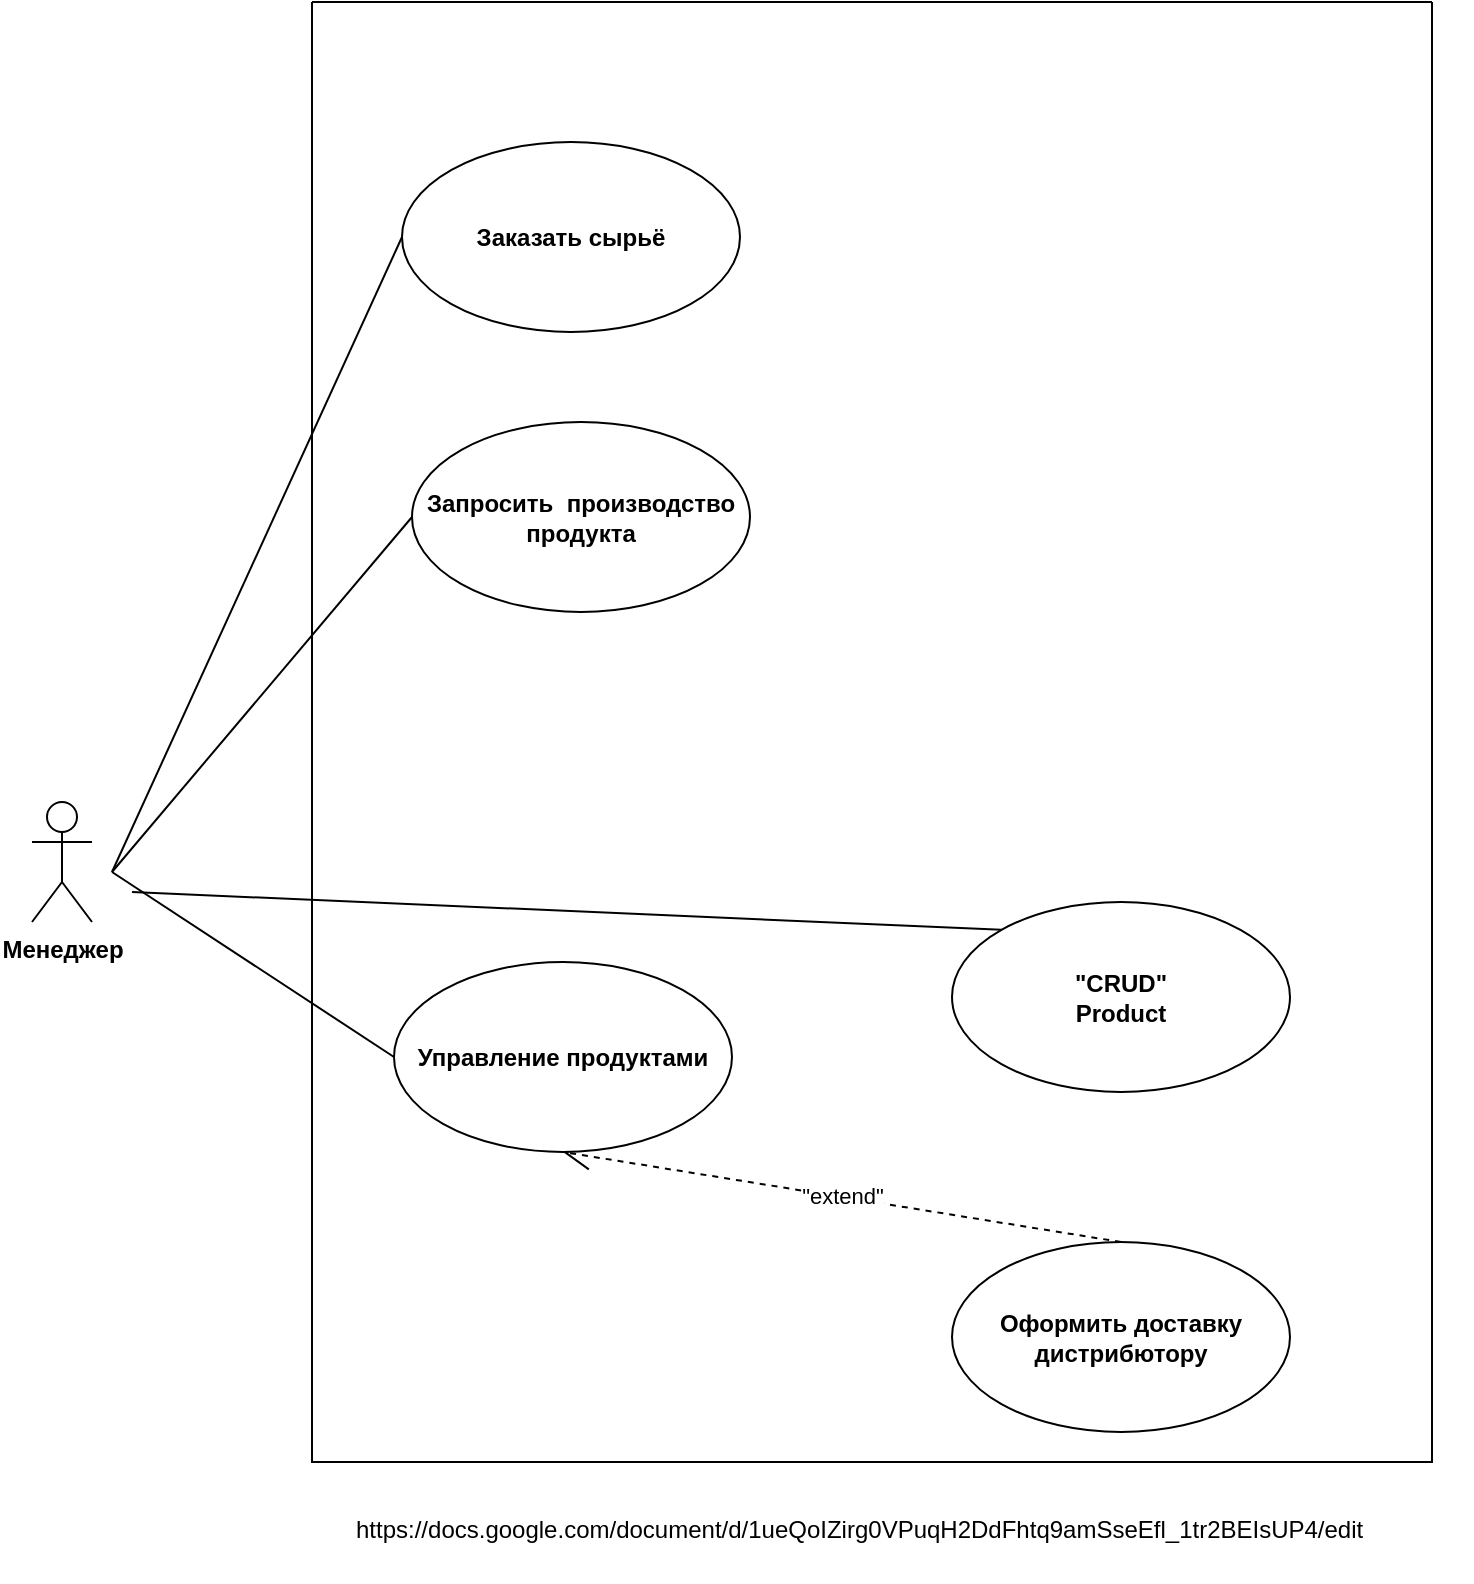 <mxfile version="22.0.0" type="device" pages="3">
  <diagram name="Page-1" id="51vcLLGkj3TvmhFwp4N6">
    <mxGraphModel dx="1767" dy="731" grid="1" gridSize="10" guides="1" tooltips="1" connect="1" arrows="1" fold="1" page="1" pageScale="1" pageWidth="850" pageHeight="1100" math="0" shadow="0">
      <root>
        <mxCell id="0" />
        <mxCell id="1" parent="0" />
        <mxCell id="UFL28t0XR0La8bw4v8uM-2" value="" style="endArrow=none;html=1;rounded=0;exitX=0.5;exitY=0.5;exitDx=0;exitDy=0;exitPerimeter=0;entryX=0;entryY=0;entryDx=0;entryDy=0;" edge="1" parent="1" target="kKZ2j6SWqv1Z6mxZS2dZ-1">
          <mxGeometry width="50" height="50" relative="1" as="geometry">
            <mxPoint x="160" y="625" as="sourcePoint" />
            <mxPoint x="301" y="708" as="targetPoint" />
          </mxGeometry>
        </mxCell>
        <mxCell id="6SahIN6AwEiKWJJaRVGE-1" value="Менеджер" style="shape=umlActor;verticalLabelPosition=bottom;verticalAlign=top;html=1;fontStyle=1" parent="1" vertex="1">
          <mxGeometry x="110" y="580" width="30" height="60" as="geometry" />
        </mxCell>
        <mxCell id="6SahIN6AwEiKWJJaRVGE-12" value="" style="endArrow=none;html=1;rounded=0;exitX=0.5;exitY=0.5;exitDx=0;exitDy=0;exitPerimeter=0;entryX=0;entryY=0.5;entryDx=0;entryDy=0;" parent="1" target="6SahIN6AwEiKWJJaRVGE-5" edge="1">
          <mxGeometry width="50" height="50" relative="1" as="geometry">
            <mxPoint x="150" y="615" as="sourcePoint" />
            <mxPoint x="315" y="492.5" as="targetPoint" />
          </mxGeometry>
        </mxCell>
        <mxCell id="0QLN2xNFQZ-OHUZJd2em-3" value="" style="endArrow=none;html=1;rounded=0;exitX=0.5;exitY=0.5;exitDx=0;exitDy=0;exitPerimeter=0;entryX=0;entryY=0.5;entryDx=0;entryDy=0;" parent="1" target="0QLN2xNFQZ-OHUZJd2em-1" edge="1">
          <mxGeometry width="50" height="50" relative="1" as="geometry">
            <mxPoint x="150" y="615" as="sourcePoint" />
            <mxPoint x="565" y="572.5" as="targetPoint" />
          </mxGeometry>
        </mxCell>
        <mxCell id="0QLN2xNFQZ-OHUZJd2em-9" value="" style="swimlane;startSize=0;" parent="1" vertex="1">
          <mxGeometry x="250" y="180" width="560" height="730" as="geometry">
            <mxRectangle x="180" y="20" width="50" height="40" as="alternateBounds" />
          </mxGeometry>
        </mxCell>
        <mxCell id="6SahIN6AwEiKWJJaRVGE-17" value="&lt;b&gt;Заказать сырьё&lt;/b&gt;" style="ellipse;whiteSpace=wrap;html=1;" parent="0QLN2xNFQZ-OHUZJd2em-9" vertex="1">
          <mxGeometry x="45" y="70" width="169" height="95" as="geometry" />
        </mxCell>
        <mxCell id="6SahIN6AwEiKWJJaRVGE-5" value="&lt;b&gt;Запросить&amp;nbsp; производство продукта&lt;/b&gt;" style="ellipse;whiteSpace=wrap;html=1;" parent="0QLN2xNFQZ-OHUZJd2em-9" vertex="1">
          <mxGeometry x="50" y="210" width="169" height="95" as="geometry" />
        </mxCell>
        <mxCell id="0QLN2xNFQZ-OHUZJd2em-6" value="&lt;b&gt;Оформить доставку&lt;br&gt;дистрибютору&lt;/b&gt;" style="ellipse;whiteSpace=wrap;html=1;" parent="0QLN2xNFQZ-OHUZJd2em-9" vertex="1">
          <mxGeometry x="320" y="620" width="169" height="95" as="geometry" />
        </mxCell>
        <mxCell id="0QLN2xNFQZ-OHUZJd2em-8" value="&quot;extend&quot;" style="endArrow=open;endSize=12;dashed=1;html=1;rounded=0;entryX=0.5;entryY=1;entryDx=0;entryDy=0;exitX=0.5;exitY=0;exitDx=0;exitDy=0;" parent="0QLN2xNFQZ-OHUZJd2em-9" source="0QLN2xNFQZ-OHUZJd2em-6" target="0QLN2xNFQZ-OHUZJd2em-1" edge="1">
          <mxGeometry width="160" relative="1" as="geometry">
            <mxPoint x="305" y="422.5" as="sourcePoint" />
            <mxPoint x="224" y="422.5" as="targetPoint" />
          </mxGeometry>
        </mxCell>
        <mxCell id="kKZ2j6SWqv1Z6mxZS2dZ-1" value="&lt;b&gt;&quot;CRUD&quot;&lt;br&gt;Product&lt;/b&gt;" style="ellipse;whiteSpace=wrap;html=1;" parent="0QLN2xNFQZ-OHUZJd2em-9" vertex="1">
          <mxGeometry x="320" y="450" width="169" height="95" as="geometry" />
        </mxCell>
        <mxCell id="0QLN2xNFQZ-OHUZJd2em-1" value="&lt;b&gt;Управление продуктами&lt;/b&gt;" style="ellipse;whiteSpace=wrap;html=1;" parent="0QLN2xNFQZ-OHUZJd2em-9" vertex="1">
          <mxGeometry x="41" y="480" width="169" height="95" as="geometry" />
        </mxCell>
        <mxCell id="0QLN2xNFQZ-OHUZJd2em-11" value="" style="endArrow=none;html=1;rounded=0;entryX=0;entryY=0.5;entryDx=0;entryDy=0;exitX=0.5;exitY=0.5;exitDx=0;exitDy=0;exitPerimeter=0;" parent="1" target="6SahIN6AwEiKWJJaRVGE-17" edge="1">
          <mxGeometry width="50" height="50" relative="1" as="geometry">
            <mxPoint x="150" y="615" as="sourcePoint" />
            <mxPoint x="355" y="550.5" as="targetPoint" />
          </mxGeometry>
        </mxCell>
        <UserObject label="https://docs.google.com/document/d/1ueQoIZirg0VPuqH2DdFhtq9amSseEfl_1tr2BEIsUP4/edit" link="https://docs.google.com/document/d/1ueQoIZirg0VPuqH2DdFhtq9amSseEfl_1tr2BEIsUP4/edit" id="0QLN2xNFQZ-OHUZJd2em-33">
          <mxCell style="text;whiteSpace=wrap;" parent="1" vertex="1">
            <mxGeometry x="270" y="930" width="560" height="40" as="geometry" />
          </mxCell>
        </UserObject>
      </root>
    </mxGraphModel>
  </diagram>
  <diagram id="CbOyvHo9jyXQnSb7Mpkq" name="Диаграмма деятельности">
    <mxGraphModel dx="1581" dy="654" grid="1" gridSize="10" guides="1" tooltips="1" connect="1" arrows="1" fold="1" page="1" pageScale="1" pageWidth="850" pageHeight="1100" math="0" shadow="0">
      <root>
        <mxCell id="0" />
        <mxCell id="1" parent="0" />
        <mxCell id="XxsuTX9YwqY8xxJxkQ_0-4" style="edgeStyle=orthogonalEdgeStyle;rounded=0;orthogonalLoop=1;jettySize=auto;html=1;entryX=0.5;entryY=0;entryDx=0;entryDy=0;" parent="1" source="WQwDI1_4iBWrYrFiM46r-1" target="XxsuTX9YwqY8xxJxkQ_0-1" edge="1">
          <mxGeometry relative="1" as="geometry" />
        </mxCell>
        <mxCell id="WQwDI1_4iBWrYrFiM46r-1" value="" style="ellipse;html=1;shape=startState;fillColor=#000000;strokeColor=#ff0000;" parent="1" vertex="1">
          <mxGeometry x="80" y="325" width="30" height="30" as="geometry" />
        </mxCell>
        <mxCell id="XxsuTX9YwqY8xxJxkQ_0-6" style="edgeStyle=orthogonalEdgeStyle;rounded=0;orthogonalLoop=1;jettySize=auto;html=1;entryX=0.5;entryY=0;entryDx=0;entryDy=0;" parent="1" source="XxsuTX9YwqY8xxJxkQ_0-1" target="XxsuTX9YwqY8xxJxkQ_0-5" edge="1">
          <mxGeometry relative="1" as="geometry" />
        </mxCell>
        <mxCell id="XxsuTX9YwqY8xxJxkQ_0-1" value="Запросить производство продукта" style="rounded=1;whiteSpace=wrap;html=1;arcSize=40;fontColor=#000000;fillColor=#ffffc0;strokeColor=#ff0000;" parent="1" vertex="1">
          <mxGeometry x="15" y="440" width="160" height="40" as="geometry" />
        </mxCell>
        <mxCell id="XxsuTX9YwqY8xxJxkQ_0-10" style="edgeStyle=orthogonalEdgeStyle;rounded=0;orthogonalLoop=1;jettySize=auto;html=1;" parent="1" source="XxsuTX9YwqY8xxJxkQ_0-5" target="XxsuTX9YwqY8xxJxkQ_0-7" edge="1">
          <mxGeometry relative="1" as="geometry" />
        </mxCell>
        <mxCell id="XxsuTX9YwqY8xxJxkQ_0-5" value="обработать запрос (тип, количество)" style="rounded=1;whiteSpace=wrap;html=1;arcSize=40;fontColor=#000000;fillColor=#ffffc0;strokeColor=#ff0000;" parent="1" vertex="1">
          <mxGeometry x="15" y="520" width="160" height="40" as="geometry" />
        </mxCell>
        <mxCell id="yq2tOHOmVXr4Yumr0Ujn-7" style="edgeStyle=orthogonalEdgeStyle;rounded=0;orthogonalLoop=1;jettySize=auto;html=1;entryX=0.5;entryY=0;entryDx=0;entryDy=0;" parent="1" source="XxsuTX9YwqY8xxJxkQ_0-7" target="yq2tOHOmVXr4Yumr0Ujn-8" edge="1">
          <mxGeometry relative="1" as="geometry">
            <mxPoint x="300" y="790.8" as="targetPoint" />
          </mxGeometry>
        </mxCell>
        <mxCell id="yq2tOHOmVXr4Yumr0Ujn-13" style="edgeStyle=orthogonalEdgeStyle;rounded=0;orthogonalLoop=1;jettySize=auto;html=1;exitX=1;exitY=0.5;exitDx=0;exitDy=0;entryX=0;entryY=0.5;entryDx=0;entryDy=0;" parent="1" source="XxsuTX9YwqY8xxJxkQ_0-7" target="yq2tOHOmVXr4Yumr0Ujn-12" edge="1">
          <mxGeometry relative="1" as="geometry" />
        </mxCell>
        <mxCell id="XxsuTX9YwqY8xxJxkQ_0-7" value="сырьё хватает для производства" style="rhombus;whiteSpace=wrap;html=1;fontColor=#000000;fillColor=#ffffc0;strokeColor=#ff0000;" parent="1" vertex="1">
          <mxGeometry x="25" y="588" width="140" height="70" as="geometry" />
        </mxCell>
        <mxCell id="yq2tOHOmVXr4Yumr0Ujn-1" value="" style="ellipse;html=1;shape=endState;fillColor=#000000;strokeColor=#ff0000;" parent="1" vertex="1">
          <mxGeometry x="80" y="935" width="30" height="30" as="geometry" />
        </mxCell>
        <mxCell id="yq2tOHOmVXr4Yumr0Ujn-61" style="edgeStyle=orthogonalEdgeStyle;rounded=0;orthogonalLoop=1;jettySize=auto;html=1;" parent="1" source="yq2tOHOmVXr4Yumr0Ujn-6" target="yq2tOHOmVXr4Yumr0Ujn-52" edge="1">
          <mxGeometry relative="1" as="geometry" />
        </mxCell>
        <mxCell id="yq2tOHOmVXr4Yumr0Ujn-6" value="Заказать сырьё у поставшиков" style="rounded=1;whiteSpace=wrap;html=1;arcSize=40;fontColor=#000000;fillColor=#ffffc0;strokeColor=#ff0000;" parent="1" vertex="1">
          <mxGeometry x="460" y="495" width="160" height="40" as="geometry" />
        </mxCell>
        <mxCell id="yq2tOHOmVXr4Yumr0Ujn-24" style="edgeStyle=orthogonalEdgeStyle;rounded=0;orthogonalLoop=1;jettySize=auto;html=1;entryX=0.5;entryY=0;entryDx=0;entryDy=0;" parent="1" source="yq2tOHOmVXr4Yumr0Ujn-8" target="yq2tOHOmVXr4Yumr0Ujn-1" edge="1">
          <mxGeometry relative="1" as="geometry" />
        </mxCell>
        <mxCell id="yq2tOHOmVXr4Yumr0Ujn-8" value="Отправить запрос в цех" style="rounded=1;whiteSpace=wrap;html=1;arcSize=40;fontColor=#000000;fillColor=#ffffc0;strokeColor=#ff0000;" parent="1" vertex="1">
          <mxGeometry x="15" y="820" width="160" height="40" as="geometry" />
        </mxCell>
        <mxCell id="yq2tOHOmVXr4Yumr0Ujn-9" value="да" style="text;html=1;align=center;verticalAlign=middle;resizable=0;points=[];autosize=1;strokeColor=none;fillColor=none;" parent="1" vertex="1">
          <mxGeometry x="50" y="680" width="40" height="30" as="geometry" />
        </mxCell>
        <mxCell id="yq2tOHOmVXr4Yumr0Ujn-10" value="нет" style="text;html=1;align=center;verticalAlign=middle;resizable=0;points=[];autosize=1;strokeColor=none;fillColor=none;" parent="1" vertex="1">
          <mxGeometry x="165" y="620" width="40" height="30" as="geometry" />
        </mxCell>
        <mxCell id="yq2tOHOmVXr4Yumr0Ujn-19" style="edgeStyle=orthogonalEdgeStyle;rounded=0;orthogonalLoop=1;jettySize=auto;html=1;exitX=0.5;exitY=1;exitDx=0;exitDy=0;" parent="1" source="yq2tOHOmVXr4Yumr0Ujn-12" edge="1">
          <mxGeometry relative="1" as="geometry">
            <mxPoint x="335" y="560" as="sourcePoint" />
            <mxPoint x="285.005" y="630" as="targetPoint" />
          </mxGeometry>
        </mxCell>
        <mxCell id="yq2tOHOmVXr4Yumr0Ujn-12" value="составить вариант заказа сырья" style="rounded=1;whiteSpace=wrap;html=1;arcSize=40;fontColor=#000000;fillColor=#ffffc0;strokeColor=#ff0000;" parent="1" vertex="1">
          <mxGeometry x="239.38" y="490" width="91.25" height="80" as="geometry" />
        </mxCell>
        <mxCell id="yq2tOHOmVXr4Yumr0Ujn-30" style="edgeStyle=orthogonalEdgeStyle;rounded=0;orthogonalLoop=1;jettySize=auto;html=1;entryX=0.5;entryY=0;entryDx=0;entryDy=0;exitX=0;exitY=0.5;exitDx=0;exitDy=0;" parent="1" source="Pl-4dBwoadcVYlF9yG0u-1" target="yq2tOHOmVXr4Yumr0Ujn-29" edge="1">
          <mxGeometry relative="1" as="geometry">
            <mxPoint x="267.5" y="635" as="sourcePoint" />
          </mxGeometry>
        </mxCell>
        <mxCell id="yq2tOHOmVXr4Yumr0Ujn-46" style="edgeStyle=orthogonalEdgeStyle;rounded=0;orthogonalLoop=1;jettySize=auto;html=1;exitX=1;exitY=0.5;exitDx=0;exitDy=0;" parent="1" source="Pl-4dBwoadcVYlF9yG0u-1" target="yq2tOHOmVXr4Yumr0Ujn-35" edge="1">
          <mxGeometry relative="1" as="geometry">
            <mxPoint x="330" y="680" as="targetPoint" />
            <mxPoint x="302.5" y="635" as="sourcePoint" />
          </mxGeometry>
        </mxCell>
        <mxCell id="yq2tOHOmVXr4Yumr0Ujn-27" value="" style="verticalLabelPosition=bottom;verticalAlign=top;html=1;shape=mxgraph.flowchart.or;" parent="1" vertex="1">
          <mxGeometry x="212" y="760" width="30" height="30" as="geometry" />
        </mxCell>
        <mxCell id="yq2tOHOmVXr4Yumr0Ujn-29" value="Отказать от варианта" style="rounded=1;whiteSpace=wrap;html=1;arcSize=40;fontColor=#000000;fillColor=#ffffc0;strokeColor=#ff0000;" parent="1" vertex="1">
          <mxGeometry x="160" y="700" width="104" height="40" as="geometry" />
        </mxCell>
        <mxCell id="yq2tOHOmVXr4Yumr0Ujn-31" style="edgeStyle=orthogonalEdgeStyle;rounded=0;orthogonalLoop=1;jettySize=auto;html=1;entryX=0.5;entryY=0;entryDx=0;entryDy=0;entryPerimeter=0;" parent="1" source="yq2tOHOmVXr4Yumr0Ujn-29" target="yq2tOHOmVXr4Yumr0Ujn-27" edge="1">
          <mxGeometry relative="1" as="geometry" />
        </mxCell>
        <mxCell id="yq2tOHOmVXr4Yumr0Ujn-35" value="Изменить зазаз" style="rounded=1;whiteSpace=wrap;html=1;arcSize=40;fontColor=#000000;fillColor=#ffffc0;strokeColor=#ff0000;" parent="1" vertex="1">
          <mxGeometry x="315" y="710" width="104" height="40" as="geometry" />
        </mxCell>
        <mxCell id="yq2tOHOmVXr4Yumr0Ujn-50" style="edgeStyle=orthogonalEdgeStyle;rounded=0;orthogonalLoop=1;jettySize=auto;html=1;entryX=0;entryY=0.5;entryDx=0;entryDy=0;" parent="1" source="yq2tOHOmVXr4Yumr0Ujn-37" target="yq2tOHOmVXr4Yumr0Ujn-6" edge="1">
          <mxGeometry relative="1" as="geometry" />
        </mxCell>
        <mxCell id="yq2tOHOmVXr4Yumr0Ujn-37" value="" style="rhombus;whiteSpace=wrap;html=1;fontColor=#000000;fillColor=#ffffc0;strokeColor=#ff0000;" parent="1" vertex="1">
          <mxGeometry x="370.63" y="500" width="30" height="30" as="geometry" />
        </mxCell>
        <mxCell id="yq2tOHOmVXr4Yumr0Ujn-40" value="" style="html=1;verticalAlign=bottom;endArrow=block;curved=0;rounded=0;entryX=0;entryY=1;entryDx=0;entryDy=0;exitX=1;exitY=0;exitDx=0;exitDy=0;" parent="1" source="Pl-4dBwoadcVYlF9yG0u-1" target="yq2tOHOmVXr4Yumr0Ujn-37" edge="1">
          <mxGeometry width="80" relative="1" as="geometry">
            <mxPoint x="320" y="635" as="sourcePoint" />
            <mxPoint x="460" y="540" as="targetPoint" />
          </mxGeometry>
        </mxCell>
        <mxCell id="yq2tOHOmVXr4Yumr0Ujn-41" value="" style="html=1;verticalAlign=bottom;endArrow=block;curved=0;rounded=0;entryX=1;entryY=1;entryDx=0;entryDy=0;exitX=0.75;exitY=0;exitDx=0;exitDy=0;" parent="1" source="yq2tOHOmVXr4Yumr0Ujn-35" target="yq2tOHOmVXr4Yumr0Ujn-37" edge="1">
          <mxGeometry width="80" relative="1" as="geometry">
            <mxPoint x="380" y="540" as="sourcePoint" />
            <mxPoint x="460" y="540" as="targetPoint" />
          </mxGeometry>
        </mxCell>
        <mxCell id="yq2tOHOmVXr4Yumr0Ujn-72" style="edgeStyle=orthogonalEdgeStyle;rounded=0;orthogonalLoop=1;jettySize=auto;html=1;" parent="1" source="yq2tOHOmVXr4Yumr0Ujn-51" target="yq2tOHOmVXr4Yumr0Ujn-1" edge="1">
          <mxGeometry relative="1" as="geometry" />
        </mxCell>
        <mxCell id="yq2tOHOmVXr4Yumr0Ujn-51" value="Отправит запрос с информацией доставка сырья в цех" style="rounded=1;whiteSpace=wrap;html=1;arcSize=40;fontColor=#000000;fillColor=#ffffc0;strokeColor=#ff0000;" parent="1" vertex="1">
          <mxGeometry x="192" y="930" width="170" height="40" as="geometry" />
        </mxCell>
        <mxCell id="yq2tOHOmVXr4Yumr0Ujn-54" style="edgeStyle=orthogonalEdgeStyle;rounded=0;orthogonalLoop=1;jettySize=auto;html=1;exitX=0.5;exitY=1;exitDx=0;exitDy=0;entryX=0.5;entryY=0;entryDx=0;entryDy=0;" parent="1" source="yq2tOHOmVXr4Yumr0Ujn-52" target="yq2tOHOmVXr4Yumr0Ujn-51" edge="1">
          <mxGeometry relative="1" as="geometry">
            <mxPoint x="321.5" y="824.5" as="targetPoint" />
            <Array as="points">
              <mxPoint x="540" y="841" />
              <mxPoint x="277" y="841" />
            </Array>
          </mxGeometry>
        </mxCell>
        <mxCell id="yq2tOHOmVXr4Yumr0Ujn-62" style="edgeStyle=orthogonalEdgeStyle;rounded=0;orthogonalLoop=1;jettySize=auto;html=1;entryX=0;entryY=0.5;entryDx=0;entryDy=0;" parent="1" source="yq2tOHOmVXr4Yumr0Ujn-52" target="yq2tOHOmVXr4Yumr0Ujn-66" edge="1">
          <mxGeometry relative="1" as="geometry">
            <mxPoint x="660" y="605" as="targetPoint" />
          </mxGeometry>
        </mxCell>
        <mxCell id="yq2tOHOmVXr4Yumr0Ujn-52" value="Заказ принят" style="rhombus;whiteSpace=wrap;html=1;fontColor=#000000;fillColor=#ffffc0;strokeColor=#ff0000;" parent="1" vertex="1">
          <mxGeometry x="485" y="580" width="110" height="50" as="geometry" />
        </mxCell>
        <mxCell id="yq2tOHOmVXr4Yumr0Ujn-56" value="" style="line;strokeWidth=1;fillColor=none;align=left;verticalAlign=middle;spacingTop=-1;spacingLeft=3;spacingRight=3;rotatable=0;labelPosition=right;points=[];portConstraint=eastwest;strokeColor=inherit;" parent="1" vertex="1">
          <mxGeometry x="10" y="298" width="810" height="22" as="geometry" />
        </mxCell>
        <mxCell id="yq2tOHOmVXr4Yumr0Ujn-57" value="" style="endArrow=none;html=1;rounded=0;" parent="1" edge="1">
          <mxGeometry width="50" height="50" relative="1" as="geometry">
            <mxPoint x="440" y="1000.8" as="sourcePoint" />
            <mxPoint x="440" y="250" as="targetPoint" />
          </mxGeometry>
        </mxCell>
        <mxCell id="yq2tOHOmVXr4Yumr0Ujn-58" value="Менеджер производства" style="text;html=1;align=center;verticalAlign=middle;resizable=0;points=[];autosize=1;strokeColor=none;fillColor=none;fontStyle=1" parent="1" vertex="1">
          <mxGeometry x="142" y="268" width="170" height="30" as="geometry" />
        </mxCell>
        <mxCell id="yq2tOHOmVXr4Yumr0Ujn-60" value="&lt;b&gt;Поставщик&lt;/b&gt;" style="text;html=1;align=center;verticalAlign=middle;resizable=0;points=[];autosize=1;strokeColor=none;fillColor=none;" parent="1" vertex="1">
          <mxGeometry x="595" y="268" width="90" height="30" as="geometry" />
        </mxCell>
        <mxCell id="yq2tOHOmVXr4Yumr0Ujn-63" value="да" style="text;html=1;align=center;verticalAlign=middle;resizable=0;points=[];autosize=1;strokeColor=none;fillColor=none;" parent="1" vertex="1">
          <mxGeometry x="500" y="680" width="40" height="30" as="geometry" />
        </mxCell>
        <mxCell id="yq2tOHOmVXr4Yumr0Ujn-65" value="нет" style="text;html=1;align=center;verticalAlign=middle;resizable=0;points=[];autosize=1;strokeColor=none;fillColor=none;" parent="1" vertex="1">
          <mxGeometry x="600" y="570" width="40" height="30" as="geometry" />
        </mxCell>
        <mxCell id="yq2tOHOmVXr4Yumr0Ujn-66" value="Сообшить о отказе" style="rounded=1;whiteSpace=wrap;html=1;arcSize=40;fontColor=#000000;fillColor=#ffffc0;strokeColor=#ff0000;" parent="1" vertex="1">
          <mxGeometry x="670" y="585" width="160" height="40" as="geometry" />
        </mxCell>
        <mxCell id="yq2tOHOmVXr4Yumr0Ujn-74" value="" style="verticalLabelPosition=bottom;verticalAlign=top;html=1;shape=mxgraph.flowchart.or;" parent="1" vertex="1">
          <mxGeometry x="735" y="750" width="30" height="30" as="geometry" />
        </mxCell>
        <mxCell id="AQml05EfoJiAIOsbKMhZ-2" style="edgeStyle=orthogonalEdgeStyle;rounded=0;orthogonalLoop=1;jettySize=auto;html=1;entryX=0.5;entryY=0;entryDx=0;entryDy=0;entryPerimeter=0;" edge="1" parent="1" source="yq2tOHOmVXr4Yumr0Ujn-66" target="yq2tOHOmVXr4Yumr0Ujn-74">
          <mxGeometry relative="1" as="geometry" />
        </mxCell>
        <mxCell id="Pl-4dBwoadcVYlF9yG0u-1" value="" style="rhombus;whiteSpace=wrap;html=1;fontColor=#000000;fillColor=#ffffc0;strokeColor=#ff0000;" vertex="1" parent="1">
          <mxGeometry x="270" y="630" width="30" height="30" as="geometry" />
        </mxCell>
      </root>
    </mxGraphModel>
  </diagram>
  <diagram id="_Wcmsu962AFhQ2NvvOlj" name="Диаграмма состояний">
    <mxGraphModel dx="1502" dy="-479" grid="1" gridSize="10" guides="1" tooltips="1" connect="1" arrows="1" fold="1" page="1" pageScale="1" pageWidth="850" pageHeight="1100" math="0" shadow="0">
      <root>
        <mxCell id="0" />
        <mxCell id="1" parent="0" />
        <mxCell id="fIoJgwRiAc99a7ghfd3n-1" value="" style="rounded=1;whiteSpace=wrap;html=1;arcSize=17;align=center;fontStyle=1" parent="1" vertex="1">
          <mxGeometry x="4.87" y="1289.5" width="770.25" height="401" as="geometry" />
        </mxCell>
        <mxCell id="fIoJgwRiAc99a7ghfd3n-2" value="&lt;font style=&quot;font-size: 16px;&quot;&gt;Обработка запрос&lt;/font&gt;" style="text;html=1;align=center;verticalAlign=middle;resizable=0;points=[];autosize=1;strokeColor=none;fillColor=none;" parent="1" vertex="1">
          <mxGeometry x="295" y="1299" width="160" height="30" as="geometry" />
        </mxCell>
        <mxCell id="fIoJgwRiAc99a7ghfd3n-3" style="edgeStyle=orthogonalEdgeStyle;rounded=0;orthogonalLoop=1;jettySize=auto;html=1;exitX=1;exitY=0.5;exitDx=0;exitDy=0;endArrow=open;endFill=0;" parent="1" source="fIoJgwRiAc99a7ghfd3n-4" target="fIoJgwRiAc99a7ghfd3n-1" edge="1">
          <mxGeometry relative="1" as="geometry">
            <mxPoint x="775" y="1391" as="targetPoint" />
            <Array as="points">
              <mxPoint x="795" y="1240" />
              <mxPoint x="795" y="1391" />
            </Array>
            <mxPoint x="420" y="1240" as="sourcePoint" />
          </mxGeometry>
        </mxCell>
        <mxCell id="fIoJgwRiAc99a7ghfd3n-4" value="Введен" style="rounded=1;whiteSpace=wrap;html=1;arcSize=20;" parent="1" vertex="1">
          <mxGeometry x="255" y="1220" width="140" height="40" as="geometry" />
        </mxCell>
        <mxCell id="fIoJgwRiAc99a7ghfd3n-5" value="" style="endArrow=none;html=1;rounded=0;exitX=0.014;exitY=0.11;exitDx=0;exitDy=0;exitPerimeter=0;entryX=0.984;entryY=0.102;entryDx=0;entryDy=0;entryPerimeter=0;" parent="1" source="fIoJgwRiAc99a7ghfd3n-1" target="fIoJgwRiAc99a7ghfd3n-1" edge="1">
          <mxGeometry width="50" height="50" relative="1" as="geometry">
            <mxPoint x="430" y="1470" as="sourcePoint" />
            <mxPoint x="480" y="1420" as="targetPoint" />
          </mxGeometry>
        </mxCell>
        <mxCell id="fIoJgwRiAc99a7ghfd3n-6" value="" style="endArrow=none;html=1;rounded=0;exitX=0;exitY=0.25;exitDx=0;exitDy=0;entryX=1;entryY=0.25;entryDx=0;entryDy=0;" parent="1" source="fIoJgwRiAc99a7ghfd3n-1" target="fIoJgwRiAc99a7ghfd3n-1" edge="1">
          <mxGeometry width="50" height="50" relative="1" as="geometry">
            <mxPoint x="370" y="1510" as="sourcePoint" />
            <mxPoint x="420" y="1460" as="targetPoint" />
            <Array as="points" />
          </mxGeometry>
        </mxCell>
        <mxCell id="fIoJgwRiAc99a7ghfd3n-45" style="edgeStyle=orthogonalEdgeStyle;rounded=0;orthogonalLoop=1;jettySize=auto;html=1;entryX=0.5;entryY=0;entryDx=0;entryDy=0;" parent="1" source="fIoJgwRiAc99a7ghfd3n-7" target="fIoJgwRiAc99a7ghfd3n-20" edge="1">
          <mxGeometry relative="1" as="geometry" />
        </mxCell>
        <mxCell id="fIoJgwRiAc99a7ghfd3n-7" value="Доступ к запросу" style="rounded=1;whiteSpace=wrap;html=1;arcSize=50;" parent="1" vertex="1">
          <mxGeometry x="50" y="1470" width="114" height="40" as="geometry" />
        </mxCell>
        <mxCell id="fIoJgwRiAc99a7ghfd3n-8" value="&lt;font style=&quot;font-size: 14px;&quot;&gt;entry / ОбработатьЗапрос()&lt;br style=&quot;border-color: var(--border-color);&quot;&gt;exit / УдалитьЗапрос()&lt;br&gt;&lt;/font&gt;" style="text;html=1;align=center;verticalAlign=middle;resizable=0;points=[];autosize=1;strokeColor=none;fillColor=none;" parent="1" vertex="1">
          <mxGeometry x="19.75" y="1341" width="200" height="50" as="geometry" />
        </mxCell>
        <mxCell id="fIoJgwRiAc99a7ghfd3n-9" style="edgeStyle=orthogonalEdgeStyle;rounded=0;orthogonalLoop=1;jettySize=auto;html=1;exitX=1;exitY=0.5;exitDx=0;exitDy=0;entryX=0;entryY=0.5;entryDx=0;entryDy=0;endArrow=open;endFill=0;" parent="1" source="fIoJgwRiAc99a7ghfd3n-10" target="fIoJgwRiAc99a7ghfd3n-4" edge="1">
          <mxGeometry relative="1" as="geometry" />
        </mxCell>
        <mxCell id="fIoJgwRiAc99a7ghfd3n-10" value="" style="ellipse;whiteSpace=wrap;html=1;aspect=fixed;fillColor=#000000;" parent="1" vertex="1">
          <mxGeometry x="175" y="1227.5" width="25" height="25" as="geometry" />
        </mxCell>
        <mxCell id="fIoJgwRiAc99a7ghfd3n-11" value="" style="ellipse;whiteSpace=wrap;html=1;aspect=fixed;fillColor=#000000;" parent="1" vertex="1">
          <mxGeometry x="95" y="1410" width="24" height="24" as="geometry" />
        </mxCell>
        <mxCell id="fIoJgwRiAc99a7ghfd3n-12" style="edgeStyle=orthogonalEdgeStyle;rounded=0;orthogonalLoop=1;jettySize=auto;html=1;exitX=0.5;exitY=1;exitDx=0;exitDy=0;endArrow=open;endFill=0;" parent="1" source="fIoJgwRiAc99a7ghfd3n-11" edge="1">
          <mxGeometry relative="1" as="geometry">
            <mxPoint x="107" y="1470" as="targetPoint" />
            <Array as="points">
              <mxPoint x="107" y="1470" />
            </Array>
          </mxGeometry>
        </mxCell>
        <mxCell id="fIoJgwRiAc99a7ghfd3n-13" value="Запрос введен менеджером" style="text;html=1;align=center;verticalAlign=middle;resizable=0;points=[];autosize=1;strokeColor=none;fillColor=none;" parent="1" vertex="1">
          <mxGeometry x="460.75" y="1210" width="180" height="30" as="geometry" />
        </mxCell>
        <mxCell id="fIoJgwRiAc99a7ghfd3n-54" style="edgeStyle=orthogonalEdgeStyle;rounded=0;orthogonalLoop=1;jettySize=auto;html=1;entryX=0;entryY=0.5;entryDx=0;entryDy=0;" parent="1" source="fIoJgwRiAc99a7ghfd3n-15" target="fIoJgwRiAc99a7ghfd3n-41" edge="1">
          <mxGeometry relative="1" as="geometry" />
        </mxCell>
        <mxCell id="fIoJgwRiAc99a7ghfd3n-56" style="edgeStyle=orthogonalEdgeStyle;rounded=0;orthogonalLoop=1;jettySize=auto;html=1;entryX=0;entryY=0.5;entryDx=0;entryDy=0;" parent="1" source="fIoJgwRiAc99a7ghfd3n-15" target="fIoJgwRiAc99a7ghfd3n-55" edge="1">
          <mxGeometry relative="1" as="geometry">
            <Array as="points">
              <mxPoint x="308" y="1660" />
            </Array>
          </mxGeometry>
        </mxCell>
        <mxCell id="jg2nmzxSp0cvHOnsUuYU-1" style="edgeStyle=orthogonalEdgeStyle;rounded=0;orthogonalLoop=1;jettySize=auto;html=1;entryX=1;entryY=0.5;entryDx=0;entryDy=0;" edge="1" parent="1" source="fIoJgwRiAc99a7ghfd3n-15" target="fIoJgwRiAc99a7ghfd3n-7">
          <mxGeometry relative="1" as="geometry">
            <Array as="points">
              <mxPoint x="310" y="1490" />
            </Array>
          </mxGeometry>
        </mxCell>
        <mxCell id="fIoJgwRiAc99a7ghfd3n-15" value="" style="rhombus;whiteSpace=wrap;html=1;" parent="1" vertex="1">
          <mxGeometry x="295" y="1568.5" width="25.25" height="35" as="geometry" />
        </mxCell>
        <mxCell id="fIoJgwRiAc99a7ghfd3n-16" value="[тип и количество]/&lt;br&gt;определить данные" style="text;html=1;align=center;verticalAlign=middle;resizable=0;points=[];autosize=1;strokeColor=none;fillColor=none;" parent="1" vertex="1">
          <mxGeometry x="95" y="1520" width="130" height="40" as="geometry" />
        </mxCell>
        <mxCell id="fIoJgwRiAc99a7ghfd3n-46" style="edgeStyle=orthogonalEdgeStyle;rounded=0;orthogonalLoop=1;jettySize=auto;html=1;entryX=0;entryY=0.5;entryDx=0;entryDy=0;" parent="1" source="fIoJgwRiAc99a7ghfd3n-20" target="fIoJgwRiAc99a7ghfd3n-15" edge="1">
          <mxGeometry relative="1" as="geometry" />
        </mxCell>
        <mxCell id="fIoJgwRiAc99a7ghfd3n-20" value="На проверке" style="rounded=1;whiteSpace=wrap;html=1;arcSize=50;" parent="1" vertex="1">
          <mxGeometry x="50" y="1565.5" width="114" height="40" as="geometry" />
        </mxCell>
        <mxCell id="fIoJgwRiAc99a7ghfd3n-22" value="[создать заказ сырья]" style="text;html=1;align=center;verticalAlign=middle;resizable=0;points=[];autosize=1;strokeColor=none;fillColor=none;" parent="1" vertex="1">
          <mxGeometry x="510" y="1480" width="140" height="30" as="geometry" />
        </mxCell>
        <mxCell id="fIoJgwRiAc99a7ghfd3n-26" value="[тип не подходяший]" style="text;html=1;align=center;verticalAlign=middle;resizable=0;points=[];autosize=1;strokeColor=none;fillColor=none;" parent="1" vertex="1">
          <mxGeometry x="190" y="1460" width="140" height="30" as="geometry" />
        </mxCell>
        <mxCell id="fIoJgwRiAc99a7ghfd3n-29" value="[сырья мало]" style="text;html=1;align=center;verticalAlign=middle;resizable=0;points=[];autosize=1;strokeColor=none;fillColor=none;" parent="1" vertex="1">
          <mxGeometry x="325" y="1560" width="100" height="30" as="geometry" />
        </mxCell>
        <mxCell id="fIoJgwRiAc99a7ghfd3n-30" value="" style="shape=sumEllipse;perimeter=ellipsePerimeter;whiteSpace=wrap;html=1;backgroundOutline=1;" parent="1" vertex="1">
          <mxGeometry x="710" y="1410" width="20" height="20" as="geometry" />
        </mxCell>
        <mxCell id="fIoJgwRiAc99a7ghfd3n-32" value="" style="endArrow=classic;html=1;rounded=0;exitX=1.001;exitY=0.661;exitDx=0;exitDy=0;exitPerimeter=0;entryX=0;entryY=0.5;entryDx=0;entryDy=0;" parent="1" source="fIoJgwRiAc99a7ghfd3n-1" target="fIoJgwRiAc99a7ghfd3n-33" edge="1">
          <mxGeometry width="50" height="50" relative="1" as="geometry">
            <mxPoint x="570" y="1520" as="sourcePoint" />
            <mxPoint x="790" y="1555" as="targetPoint" />
          </mxGeometry>
        </mxCell>
        <mxCell id="fIoJgwRiAc99a7ghfd3n-33" value="" style="ellipse;html=1;shape=endState;fillColor=#000000;strokeColor=#000000;" parent="1" vertex="1">
          <mxGeometry x="810" y="1538.5" width="30" height="30" as="geometry" />
        </mxCell>
        <mxCell id="fIoJgwRiAc99a7ghfd3n-64" style="edgeStyle=orthogonalEdgeStyle;rounded=0;orthogonalLoop=1;jettySize=auto;html=1;entryX=0;entryY=0.5;entryDx=0;entryDy=0;" parent="1" source="fIoJgwRiAc99a7ghfd3n-41" target="fIoJgwRiAc99a7ghfd3n-30" edge="1">
          <mxGeometry relative="1" as="geometry">
            <mxPoint x="497" y="1510" as="targetPoint" />
            <Array as="points">
              <mxPoint x="500" y="1420" />
            </Array>
          </mxGeometry>
        </mxCell>
        <mxCell id="fIoJgwRiAc99a7ghfd3n-41" value="Сырья не хватает" style="rounded=1;whiteSpace=wrap;html=1;arcSize=50;" parent="1" vertex="1">
          <mxGeometry x="440" y="1566" width="114" height="40" as="geometry" />
        </mxCell>
        <mxCell id="fIoJgwRiAc99a7ghfd3n-72" style="edgeStyle=orthogonalEdgeStyle;rounded=0;orthogonalLoop=1;jettySize=auto;html=1;entryX=0;entryY=0.5;entryDx=0;entryDy=0;" parent="1" source="fIoJgwRiAc99a7ghfd3n-55" target="fIoJgwRiAc99a7ghfd3n-71" edge="1">
          <mxGeometry relative="1" as="geometry" />
        </mxCell>
        <mxCell id="fIoJgwRiAc99a7ghfd3n-55" value="Сырье хватает" style="rounded=1;whiteSpace=wrap;html=1;arcSize=50;" parent="1" vertex="1">
          <mxGeometry x="440" y="1640" width="114" height="40" as="geometry" />
        </mxCell>
        <mxCell id="fIoJgwRiAc99a7ghfd3n-57" value="[сырьё достаточно]" style="text;html=1;align=center;verticalAlign=middle;resizable=0;points=[];autosize=1;strokeColor=none;fillColor=none;" parent="1" vertex="1">
          <mxGeometry x="325" y="1630" width="130" height="30" as="geometry" />
        </mxCell>
        <mxCell id="fIoJgwRiAc99a7ghfd3n-70" style="edgeStyle=orthogonalEdgeStyle;rounded=0;orthogonalLoop=1;jettySize=auto;html=1;entryX=0;entryY=0.5;entryDx=0;entryDy=0;" parent="1" target="fIoJgwRiAc99a7ghfd3n-30" edge="1">
          <mxGeometry relative="1" as="geometry">
            <Array as="points">
              <mxPoint x="500" y="1420" />
            </Array>
            <mxPoint x="500" y="1470" as="sourcePoint" />
          </mxGeometry>
        </mxCell>
        <mxCell id="fIoJgwRiAc99a7ghfd3n-65" value="[запрос готов отправиться]" style="text;html=1;align=center;verticalAlign=middle;resizable=0;points=[];autosize=1;strokeColor=none;fillColor=none;" parent="1" vertex="1">
          <mxGeometry x="605.12" y="1606" width="170" height="30" as="geometry" />
        </mxCell>
        <mxCell id="fIoJgwRiAc99a7ghfd3n-74" style="edgeStyle=orthogonalEdgeStyle;rounded=0;orthogonalLoop=1;jettySize=auto;html=1;entryX=0.5;entryY=1;entryDx=0;entryDy=0;" parent="1" source="fIoJgwRiAc99a7ghfd3n-71" target="fIoJgwRiAc99a7ghfd3n-73" edge="1">
          <mxGeometry relative="1" as="geometry" />
        </mxCell>
        <mxCell id="fIoJgwRiAc99a7ghfd3n-71" value="Принят" style="rounded=1;whiteSpace=wrap;html=1;arcSize=50;" parent="1" vertex="1">
          <mxGeometry x="630" y="1640" width="117" height="40" as="geometry" />
        </mxCell>
        <mxCell id="fIoJgwRiAc99a7ghfd3n-73" value="" style="shape=sumEllipse;perimeter=ellipsePerimeter;whiteSpace=wrap;html=1;backgroundOutline=1;" parent="1" vertex="1">
          <mxGeometry x="678.5" y="1565" width="20" height="20" as="geometry" />
        </mxCell>
      </root>
    </mxGraphModel>
  </diagram>
</mxfile>
